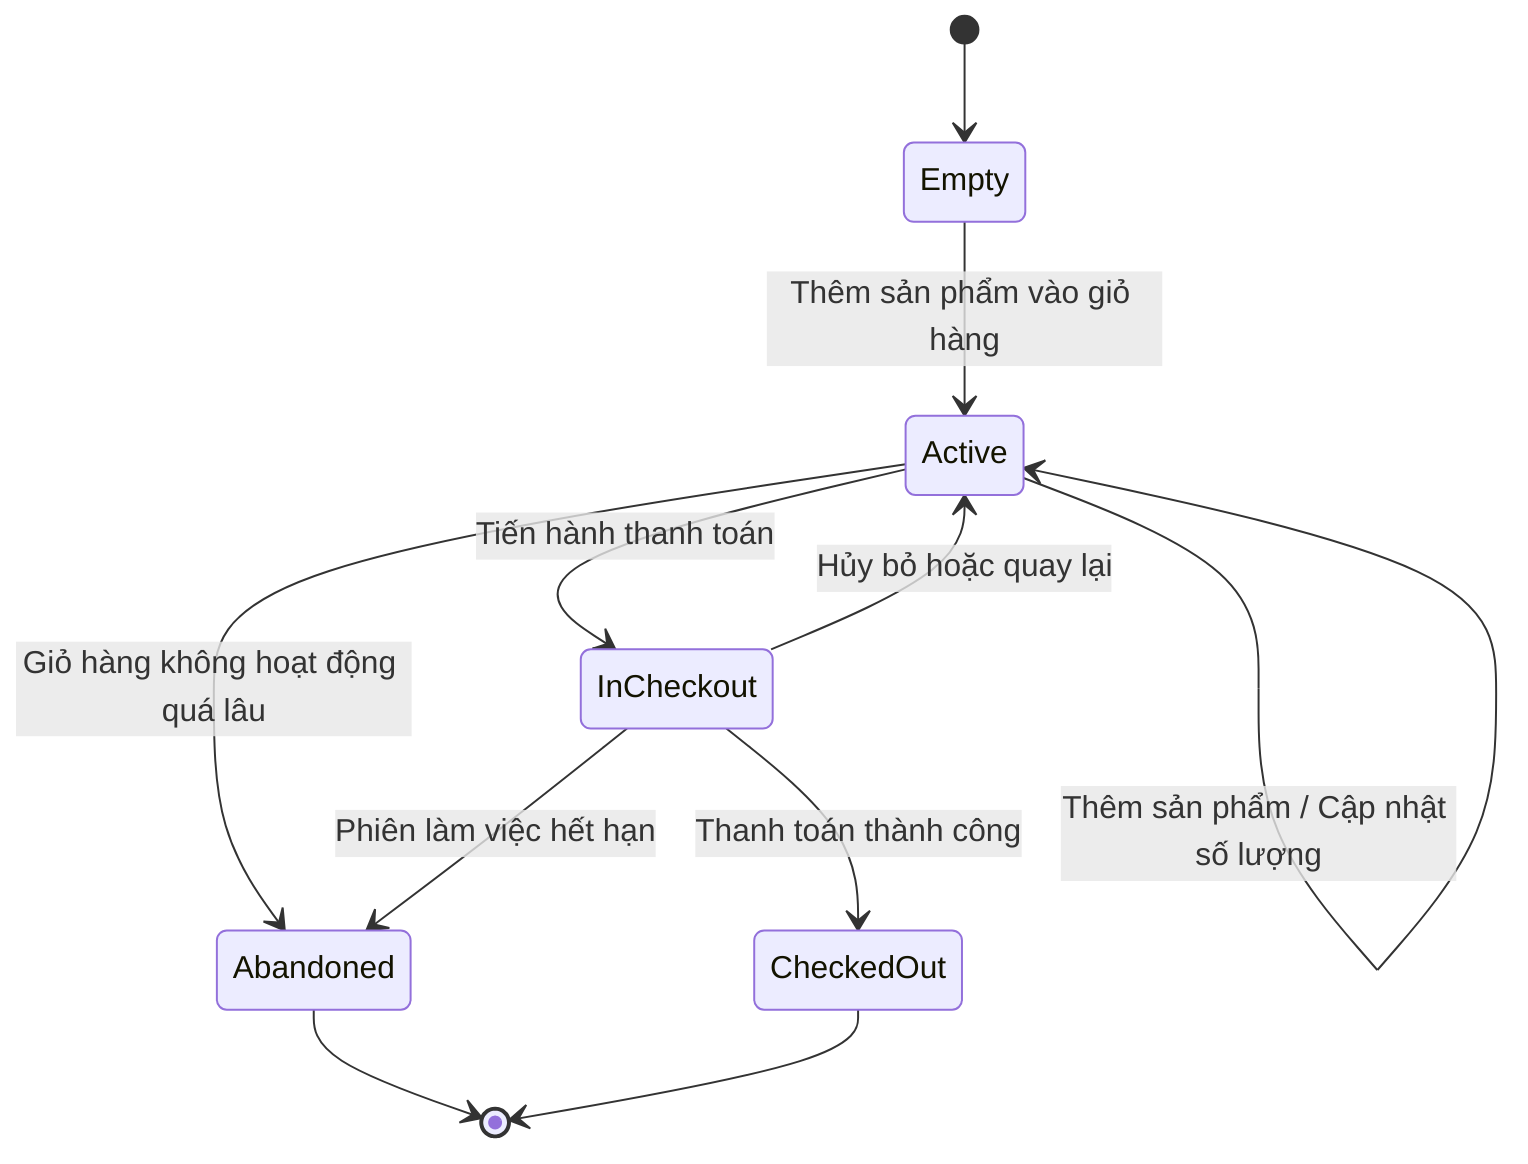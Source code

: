 stateDiagram-v2
    [*] --> Empty

    Empty --> Active: Thêm sản phẩm vào giỏ hàng
    Active --> Active: Thêm sản phẩm / Cập nhật số lượng
    Active --> InCheckout: Tiến hành thanh toán
    InCheckout --> CheckedOut: Thanh toán thành công
    InCheckout --> Active: Hủy bỏ hoặc quay lại
    Active --> Abandoned: Giỏ hàng không hoạt động quá lâu
    InCheckout --> Abandoned: Phiên làm việc hết hạn
    Abandoned --> [*]
    CheckedOut --> [*]